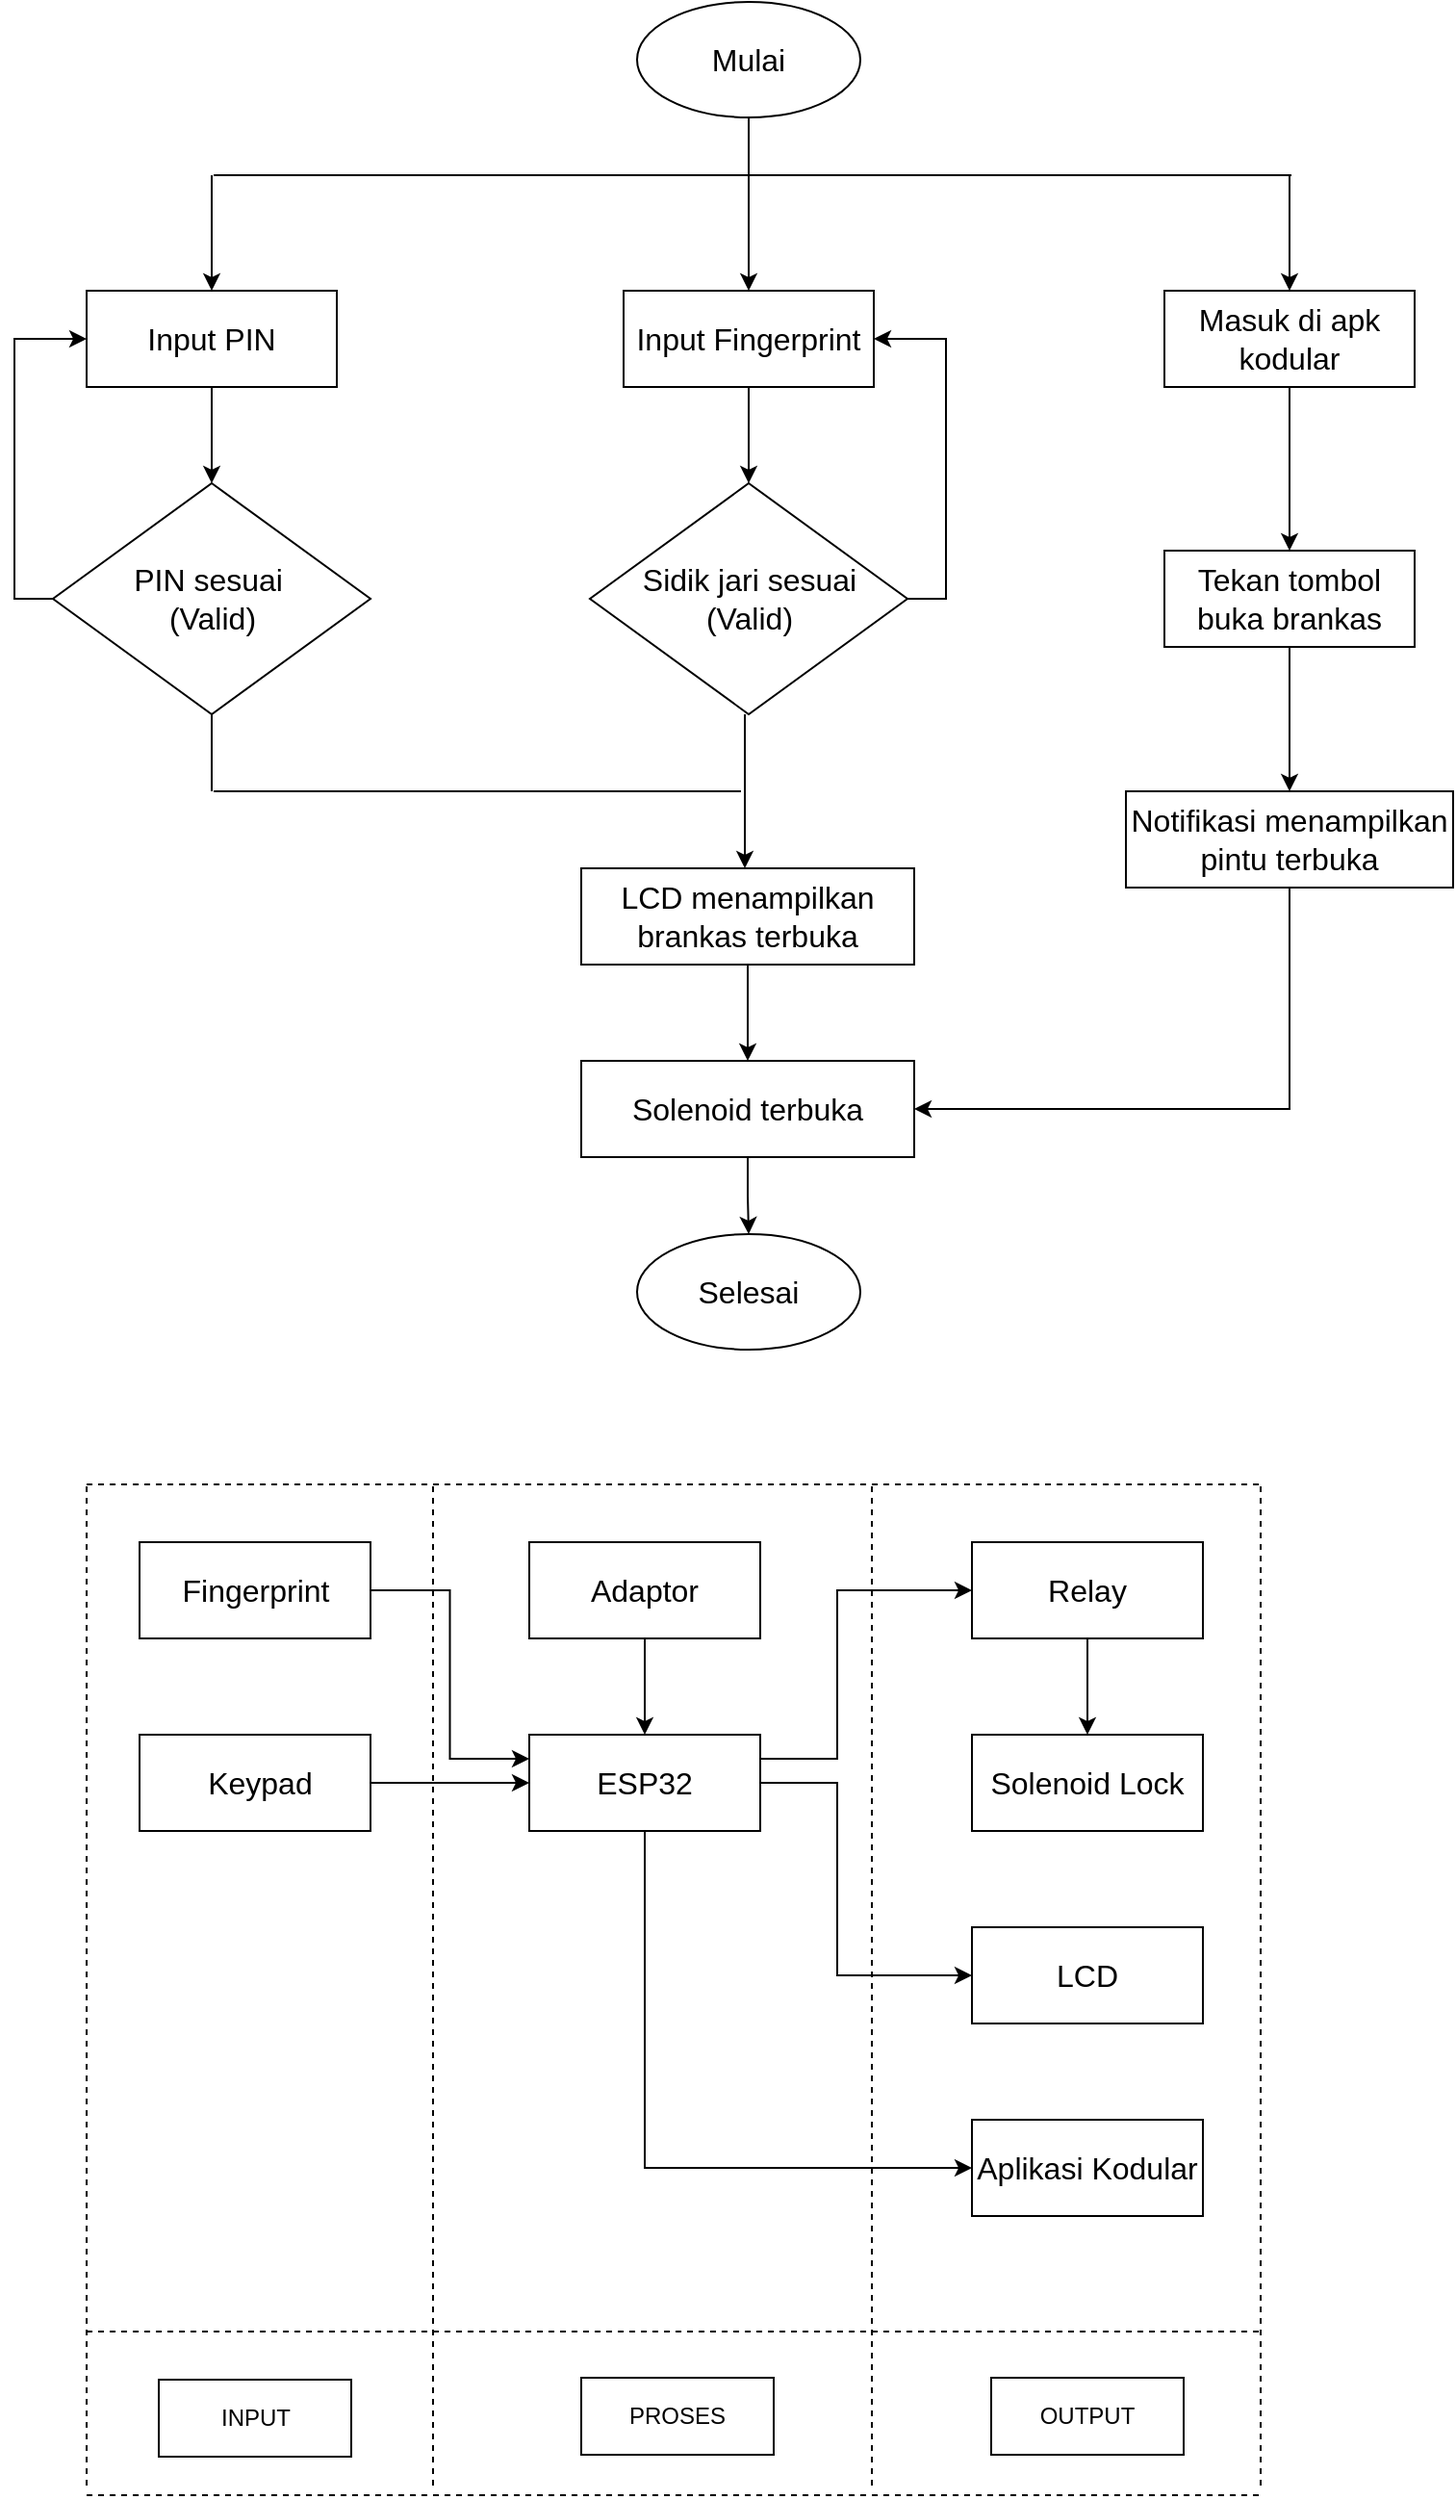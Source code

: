 <mxfile version="27.1.6">
  <diagram id="C5RBs43oDa-KdzZeNtuy" name="Page-1">
    <mxGraphModel dx="1048" dy="601" grid="1" gridSize="10" guides="1" tooltips="1" connect="1" arrows="1" fold="1" page="1" pageScale="1" pageWidth="827" pageHeight="1169" math="0" shadow="0">
      <root>
        <mxCell id="WIyWlLk6GJQsqaUBKTNV-0" />
        <mxCell id="WIyWlLk6GJQsqaUBKTNV-1" parent="WIyWlLk6GJQsqaUBKTNV-0" />
        <mxCell id="52M0mCqpVxW18Atk2zSs-10" style="edgeStyle=orthogonalEdgeStyle;rounded=0;orthogonalLoop=1;jettySize=auto;html=1;exitX=0.5;exitY=1;exitDx=0;exitDy=0;entryX=0.5;entryY=0;entryDx=0;entryDy=0;" parent="WIyWlLk6GJQsqaUBKTNV-1" source="52M0mCqpVxW18Atk2zSs-0" target="52M0mCqpVxW18Atk2zSs-3" edge="1">
          <mxGeometry relative="1" as="geometry" />
        </mxCell>
        <mxCell id="52M0mCqpVxW18Atk2zSs-0" value="&lt;font size=&quot;3&quot;&gt;Mulai&lt;/font&gt;" style="ellipse;whiteSpace=wrap;html=1;" parent="WIyWlLk6GJQsqaUBKTNV-1" vertex="1">
          <mxGeometry x="356" y="30" width="116" height="60" as="geometry" />
        </mxCell>
        <mxCell id="52M0mCqpVxW18Atk2zSs-31" style="edgeStyle=orthogonalEdgeStyle;rounded=0;orthogonalLoop=1;jettySize=auto;html=1;exitX=0.5;exitY=1;exitDx=0;exitDy=0;" parent="WIyWlLk6GJQsqaUBKTNV-1" source="52M0mCqpVxW18Atk2zSs-1" target="52M0mCqpVxW18Atk2zSs-4" edge="1">
          <mxGeometry relative="1" as="geometry" />
        </mxCell>
        <mxCell id="52M0mCqpVxW18Atk2zSs-1" value="&lt;font size=&quot;3&quot;&gt;Input PIN&lt;/font&gt;" style="rounded=0;whiteSpace=wrap;html=1;" parent="WIyWlLk6GJQsqaUBKTNV-1" vertex="1">
          <mxGeometry x="70" y="180" width="130" height="50" as="geometry" />
        </mxCell>
        <mxCell id="ykFBZs8yDmxxUk-7kaHK-1" style="edgeStyle=orthogonalEdgeStyle;rounded=0;orthogonalLoop=1;jettySize=auto;html=1;exitX=0.5;exitY=1;exitDx=0;exitDy=0;entryX=0.5;entryY=0;entryDx=0;entryDy=0;" parent="WIyWlLk6GJQsqaUBKTNV-1" source="52M0mCqpVxW18Atk2zSs-2" target="52M0mCqpVxW18Atk2zSs-20" edge="1">
          <mxGeometry relative="1" as="geometry" />
        </mxCell>
        <mxCell id="52M0mCqpVxW18Atk2zSs-2" value="&lt;font size=&quot;3&quot;&gt;Masuk di apk kodular&lt;/font&gt;" style="rounded=0;whiteSpace=wrap;html=1;" parent="WIyWlLk6GJQsqaUBKTNV-1" vertex="1">
          <mxGeometry x="630" y="180" width="130" height="50" as="geometry" />
        </mxCell>
        <mxCell id="52M0mCqpVxW18Atk2zSs-15" style="edgeStyle=orthogonalEdgeStyle;rounded=0;orthogonalLoop=1;jettySize=auto;html=1;exitX=0.5;exitY=1;exitDx=0;exitDy=0;" parent="WIyWlLk6GJQsqaUBKTNV-1" source="52M0mCqpVxW18Atk2zSs-3" target="52M0mCqpVxW18Atk2zSs-6" edge="1">
          <mxGeometry relative="1" as="geometry" />
        </mxCell>
        <mxCell id="52M0mCqpVxW18Atk2zSs-3" value="&lt;font size=&quot;3&quot;&gt;Input Fingerprint&lt;/font&gt;" style="rounded=0;whiteSpace=wrap;html=1;" parent="WIyWlLk6GJQsqaUBKTNV-1" vertex="1">
          <mxGeometry x="349" y="180" width="130" height="50" as="geometry" />
        </mxCell>
        <mxCell id="ykFBZs8yDmxxUk-7kaHK-18" style="edgeStyle=orthogonalEdgeStyle;rounded=0;orthogonalLoop=1;jettySize=auto;html=1;exitX=0;exitY=0.5;exitDx=0;exitDy=0;entryX=0;entryY=0.5;entryDx=0;entryDy=0;" parent="WIyWlLk6GJQsqaUBKTNV-1" source="52M0mCqpVxW18Atk2zSs-4" target="52M0mCqpVxW18Atk2zSs-1" edge="1">
          <mxGeometry relative="1" as="geometry" />
        </mxCell>
        <mxCell id="52M0mCqpVxW18Atk2zSs-4" value="&lt;font size=&quot;3&quot;&gt;PIN sesuai&amp;nbsp;&lt;/font&gt;&lt;div&gt;&lt;font size=&quot;3&quot;&gt;(Valid)&lt;/font&gt;&lt;/div&gt;" style="rhombus;whiteSpace=wrap;html=1;" parent="WIyWlLk6GJQsqaUBKTNV-1" vertex="1">
          <mxGeometry x="52.5" y="280" width="165" height="120" as="geometry" />
        </mxCell>
        <mxCell id="52M0mCqpVxW18Atk2zSs-25" style="edgeStyle=orthogonalEdgeStyle;rounded=0;orthogonalLoop=1;jettySize=auto;html=1;exitX=0.5;exitY=1;exitDx=0;exitDy=0;" parent="WIyWlLk6GJQsqaUBKTNV-1" edge="1">
          <mxGeometry relative="1" as="geometry">
            <mxPoint x="412" y="400" as="sourcePoint" />
            <mxPoint x="412" y="480" as="targetPoint" />
          </mxGeometry>
        </mxCell>
        <mxCell id="ykFBZs8yDmxxUk-7kaHK-19" style="edgeStyle=orthogonalEdgeStyle;rounded=0;orthogonalLoop=1;jettySize=auto;html=1;exitX=1;exitY=0.5;exitDx=0;exitDy=0;entryX=1;entryY=0.5;entryDx=0;entryDy=0;" parent="WIyWlLk6GJQsqaUBKTNV-1" source="52M0mCqpVxW18Atk2zSs-6" target="52M0mCqpVxW18Atk2zSs-3" edge="1">
          <mxGeometry relative="1" as="geometry" />
        </mxCell>
        <mxCell id="52M0mCqpVxW18Atk2zSs-6" value="&lt;font size=&quot;3&quot;&gt;Sidik jari sesuai&lt;/font&gt;&lt;div&gt;&lt;font size=&quot;3&quot;&gt;(Valid)&lt;/font&gt;&lt;/div&gt;" style="rhombus;whiteSpace=wrap;html=1;" parent="WIyWlLk6GJQsqaUBKTNV-1" vertex="1">
          <mxGeometry x="331.5" y="280" width="165" height="120" as="geometry" />
        </mxCell>
        <mxCell id="a-iwJlFP-FrSrI2S-R75-4" style="edgeStyle=orthogonalEdgeStyle;rounded=0;orthogonalLoop=1;jettySize=auto;html=1;exitX=0.5;exitY=1;exitDx=0;exitDy=0;entryX=0.5;entryY=0;entryDx=0;entryDy=0;" edge="1" parent="WIyWlLk6GJQsqaUBKTNV-1" source="52M0mCqpVxW18Atk2zSs-7" target="52M0mCqpVxW18Atk2zSs-9">
          <mxGeometry relative="1" as="geometry" />
        </mxCell>
        <mxCell id="52M0mCqpVxW18Atk2zSs-7" value="&lt;font size=&quot;3&quot;&gt;Solenoid terbuka&lt;/font&gt;" style="rounded=0;whiteSpace=wrap;html=1;" parent="WIyWlLk6GJQsqaUBKTNV-1" vertex="1">
          <mxGeometry x="327" y="580" width="173" height="50" as="geometry" />
        </mxCell>
        <mxCell id="a-iwJlFP-FrSrI2S-R75-3" style="edgeStyle=orthogonalEdgeStyle;rounded=0;orthogonalLoop=1;jettySize=auto;html=1;exitX=0.5;exitY=1;exitDx=0;exitDy=0;entryX=0.5;entryY=0;entryDx=0;entryDy=0;" edge="1" parent="WIyWlLk6GJQsqaUBKTNV-1" source="52M0mCqpVxW18Atk2zSs-8" target="52M0mCqpVxW18Atk2zSs-7">
          <mxGeometry relative="1" as="geometry" />
        </mxCell>
        <mxCell id="52M0mCqpVxW18Atk2zSs-8" value="&lt;font size=&quot;3&quot;&gt;LCD menampilkan brankas terbuka&lt;/font&gt;" style="rounded=0;whiteSpace=wrap;html=1;" parent="WIyWlLk6GJQsqaUBKTNV-1" vertex="1">
          <mxGeometry x="327" y="480" width="173" height="50" as="geometry" />
        </mxCell>
        <mxCell id="52M0mCqpVxW18Atk2zSs-9" value="&lt;font size=&quot;3&quot;&gt;Selesai&lt;/font&gt;" style="ellipse;whiteSpace=wrap;html=1;" parent="WIyWlLk6GJQsqaUBKTNV-1" vertex="1">
          <mxGeometry x="356" y="670" width="116" height="60" as="geometry" />
        </mxCell>
        <mxCell id="52M0mCqpVxW18Atk2zSs-11" value="" style="endArrow=none;html=1;rounded=0;" parent="WIyWlLk6GJQsqaUBKTNV-1" edge="1">
          <mxGeometry width="50" height="50" relative="1" as="geometry">
            <mxPoint x="136" y="120" as="sourcePoint" />
            <mxPoint x="696" y="120" as="targetPoint" />
          </mxGeometry>
        </mxCell>
        <mxCell id="52M0mCqpVxW18Atk2zSs-13" value="" style="endArrow=classic;html=1;rounded=0;entryX=0.5;entryY=0;entryDx=0;entryDy=0;" parent="WIyWlLk6GJQsqaUBKTNV-1" target="52M0mCqpVxW18Atk2zSs-1" edge="1">
          <mxGeometry width="50" height="50" relative="1" as="geometry">
            <mxPoint x="135" y="120" as="sourcePoint" />
            <mxPoint x="190" y="70" as="targetPoint" />
          </mxGeometry>
        </mxCell>
        <mxCell id="52M0mCqpVxW18Atk2zSs-14" value="" style="endArrow=classic;html=1;rounded=0;entryX=0.5;entryY=0;entryDx=0;entryDy=0;" parent="WIyWlLk6GJQsqaUBKTNV-1" target="52M0mCqpVxW18Atk2zSs-2" edge="1">
          <mxGeometry width="50" height="50" relative="1" as="geometry">
            <mxPoint x="695" y="120" as="sourcePoint" />
            <mxPoint x="740" y="70" as="targetPoint" />
          </mxGeometry>
        </mxCell>
        <mxCell id="a-iwJlFP-FrSrI2S-R75-1" style="edgeStyle=orthogonalEdgeStyle;rounded=0;orthogonalLoop=1;jettySize=auto;html=1;exitX=0.5;exitY=1;exitDx=0;exitDy=0;entryX=0.5;entryY=0;entryDx=0;entryDy=0;" edge="1" parent="WIyWlLk6GJQsqaUBKTNV-1" source="52M0mCqpVxW18Atk2zSs-20" target="a-iwJlFP-FrSrI2S-R75-0">
          <mxGeometry relative="1" as="geometry" />
        </mxCell>
        <mxCell id="52M0mCqpVxW18Atk2zSs-20" value="&lt;font size=&quot;3&quot;&gt;&lt;font style=&quot;vertical-align: inherit;&quot;&gt;&lt;font style=&quot;vertical-align: inherit;&quot;&gt;Tekan tombol buka brankas&lt;/font&gt;&lt;/font&gt;&lt;/font&gt;" style="rounded=0;whiteSpace=wrap;html=1;" parent="WIyWlLk6GJQsqaUBKTNV-1" vertex="1">
          <mxGeometry x="630" y="315" width="130" height="50" as="geometry" />
        </mxCell>
        <mxCell id="52M0mCqpVxW18Atk2zSs-28" value="" style="endArrow=none;html=1;rounded=0;" parent="WIyWlLk6GJQsqaUBKTNV-1" edge="1">
          <mxGeometry width="50" height="50" relative="1" as="geometry">
            <mxPoint x="136" y="440" as="sourcePoint" />
            <mxPoint x="410" y="440" as="targetPoint" />
          </mxGeometry>
        </mxCell>
        <mxCell id="52M0mCqpVxW18Atk2zSs-30" value="" style="endArrow=none;html=1;rounded=0;" parent="WIyWlLk6GJQsqaUBKTNV-1" edge="1">
          <mxGeometry width="50" height="50" relative="1" as="geometry">
            <mxPoint x="135" y="440" as="sourcePoint" />
            <mxPoint x="135" y="400" as="targetPoint" />
          </mxGeometry>
        </mxCell>
        <mxCell id="ykFBZs8yDmxxUk-7kaHK-33" style="edgeStyle=orthogonalEdgeStyle;rounded=0;orthogonalLoop=1;jettySize=auto;html=1;exitX=1;exitY=0.5;exitDx=0;exitDy=0;entryX=0;entryY=0.25;entryDx=0;entryDy=0;" parent="WIyWlLk6GJQsqaUBKTNV-1" source="xbkrUeKxWcu6e-JEVU1y-1" target="xbkrUeKxWcu6e-JEVU1y-3" edge="1">
          <mxGeometry relative="1" as="geometry" />
        </mxCell>
        <mxCell id="xbkrUeKxWcu6e-JEVU1y-1" value="&lt;font size=&quot;3&quot;&gt;&lt;font style=&quot;vertical-align: inherit;&quot;&gt;&lt;font style=&quot;vertical-align: inherit;&quot;&gt;Fingerprint&lt;/font&gt;&lt;/font&gt;&lt;/font&gt;" style="rounded=0;whiteSpace=wrap;html=1;" parent="WIyWlLk6GJQsqaUBKTNV-1" vertex="1">
          <mxGeometry x="97.5" y="830" width="120" height="50" as="geometry" />
        </mxCell>
        <mxCell id="ykFBZs8yDmxxUk-7kaHK-32" style="edgeStyle=orthogonalEdgeStyle;rounded=0;orthogonalLoop=1;jettySize=auto;html=1;exitX=1;exitY=0.5;exitDx=0;exitDy=0;entryX=0;entryY=0.5;entryDx=0;entryDy=0;" parent="WIyWlLk6GJQsqaUBKTNV-1" source="xbkrUeKxWcu6e-JEVU1y-2" target="xbkrUeKxWcu6e-JEVU1y-3" edge="1">
          <mxGeometry relative="1" as="geometry" />
        </mxCell>
        <mxCell id="xbkrUeKxWcu6e-JEVU1y-2" value="&lt;font size=&quot;3&quot;&gt;&lt;font style=&quot;vertical-align: inherit;&quot;&gt;&lt;font style=&quot;vertical-align: inherit;&quot;&gt;&amp;nbsp;Keypad&lt;/font&gt;&lt;/font&gt;&lt;/font&gt;" style="rounded=0;whiteSpace=wrap;html=1;" parent="WIyWlLk6GJQsqaUBKTNV-1" vertex="1">
          <mxGeometry x="97.5" y="930" width="120" height="50" as="geometry" />
        </mxCell>
        <mxCell id="ykFBZs8yDmxxUk-7kaHK-28" style="edgeStyle=orthogonalEdgeStyle;rounded=0;orthogonalLoop=1;jettySize=auto;html=1;exitX=0.5;exitY=1;exitDx=0;exitDy=0;entryX=0;entryY=0.5;entryDx=0;entryDy=0;" parent="WIyWlLk6GJQsqaUBKTNV-1" source="xbkrUeKxWcu6e-JEVU1y-3" target="xbkrUeKxWcu6e-JEVU1y-9" edge="1">
          <mxGeometry relative="1" as="geometry" />
        </mxCell>
        <mxCell id="ykFBZs8yDmxxUk-7kaHK-30" style="edgeStyle=orthogonalEdgeStyle;rounded=0;orthogonalLoop=1;jettySize=auto;html=1;exitX=1;exitY=0.5;exitDx=0;exitDy=0;entryX=0;entryY=0.5;entryDx=0;entryDy=0;" parent="WIyWlLk6GJQsqaUBKTNV-1" source="xbkrUeKxWcu6e-JEVU1y-3" target="xbkrUeKxWcu6e-JEVU1y-4" edge="1">
          <mxGeometry relative="1" as="geometry">
            <Array as="points">
              <mxPoint x="460" y="955" />
              <mxPoint x="460" y="1055" />
            </Array>
          </mxGeometry>
        </mxCell>
        <mxCell id="ykFBZs8yDmxxUk-7kaHK-31" style="edgeStyle=orthogonalEdgeStyle;rounded=0;orthogonalLoop=1;jettySize=auto;html=1;exitX=1;exitY=0.25;exitDx=0;exitDy=0;entryX=0;entryY=0.5;entryDx=0;entryDy=0;" parent="WIyWlLk6GJQsqaUBKTNV-1" source="xbkrUeKxWcu6e-JEVU1y-3" target="xbkrUeKxWcu6e-JEVU1y-6" edge="1">
          <mxGeometry relative="1" as="geometry">
            <Array as="points">
              <mxPoint x="460" y="943" />
              <mxPoint x="460" y="855" />
            </Array>
          </mxGeometry>
        </mxCell>
        <mxCell id="xbkrUeKxWcu6e-JEVU1y-3" value="&lt;font size=&quot;3&quot;&gt;&lt;font style=&quot;vertical-align: inherit;&quot;&gt;&lt;font style=&quot;vertical-align: inherit;&quot;&gt;ESP32&lt;/font&gt;&lt;/font&gt;&lt;/font&gt;" style="rounded=0;whiteSpace=wrap;html=1;" parent="WIyWlLk6GJQsqaUBKTNV-1" vertex="1">
          <mxGeometry x="300" y="930" width="120" height="50" as="geometry" />
        </mxCell>
        <mxCell id="xbkrUeKxWcu6e-JEVU1y-4" value="&lt;font size=&quot;3&quot;&gt;LCD&lt;/font&gt;" style="rounded=0;whiteSpace=wrap;html=1;" parent="WIyWlLk6GJQsqaUBKTNV-1" vertex="1">
          <mxGeometry x="530" y="1030" width="120" height="50" as="geometry" />
        </mxCell>
        <mxCell id="ykFBZs8yDmxxUk-7kaHK-26" style="edgeStyle=orthogonalEdgeStyle;rounded=0;orthogonalLoop=1;jettySize=auto;html=1;exitX=0.5;exitY=1;exitDx=0;exitDy=0;entryX=0.5;entryY=0;entryDx=0;entryDy=0;" parent="WIyWlLk6GJQsqaUBKTNV-1" source="xbkrUeKxWcu6e-JEVU1y-5" target="xbkrUeKxWcu6e-JEVU1y-3" edge="1">
          <mxGeometry relative="1" as="geometry" />
        </mxCell>
        <mxCell id="xbkrUeKxWcu6e-JEVU1y-5" value="&lt;font size=&quot;3&quot;&gt;&lt;font style=&quot;vertical-align: inherit;&quot;&gt;&lt;font style=&quot;vertical-align: inherit;&quot;&gt;Adaptor&lt;/font&gt;&lt;/font&gt;&lt;/font&gt;" style="rounded=0;whiteSpace=wrap;html=1;" parent="WIyWlLk6GJQsqaUBKTNV-1" vertex="1">
          <mxGeometry x="300" y="830" width="120" height="50" as="geometry" />
        </mxCell>
        <mxCell id="xbkrUeKxWcu6e-JEVU1y-18" style="edgeStyle=orthogonalEdgeStyle;rounded=0;orthogonalLoop=1;jettySize=auto;html=1;exitX=0.5;exitY=1;exitDx=0;exitDy=0;entryX=0.5;entryY=0;entryDx=0;entryDy=0;" parent="WIyWlLk6GJQsqaUBKTNV-1" source="xbkrUeKxWcu6e-JEVU1y-6" target="xbkrUeKxWcu6e-JEVU1y-7" edge="1">
          <mxGeometry relative="1" as="geometry" />
        </mxCell>
        <mxCell id="xbkrUeKxWcu6e-JEVU1y-6" value="&lt;font size=&quot;3&quot;&gt;&lt;font style=&quot;vertical-align: inherit;&quot;&gt;&lt;font style=&quot;vertical-align: inherit;&quot;&gt;Relay&lt;/font&gt;&lt;/font&gt;&lt;/font&gt;" style="rounded=0;whiteSpace=wrap;html=1;" parent="WIyWlLk6GJQsqaUBKTNV-1" vertex="1">
          <mxGeometry x="530" y="830" width="120" height="50" as="geometry" />
        </mxCell>
        <mxCell id="xbkrUeKxWcu6e-JEVU1y-7" value="&lt;font size=&quot;3&quot;&gt;&lt;font style=&quot;vertical-align: inherit;&quot;&gt;&lt;font style=&quot;vertical-align: inherit;&quot;&gt;Solenoid Lock&lt;/font&gt;&lt;/font&gt;&lt;/font&gt;" style="rounded=0;whiteSpace=wrap;html=1;" parent="WIyWlLk6GJQsqaUBKTNV-1" vertex="1">
          <mxGeometry x="530" y="930" width="120" height="50" as="geometry" />
        </mxCell>
        <mxCell id="xbkrUeKxWcu6e-JEVU1y-9" value="&lt;font size=&quot;3&quot;&gt;&lt;font style=&quot;vertical-align: inherit;&quot;&gt;&lt;font style=&quot;vertical-align: inherit;&quot;&gt;Aplikasi Kodular&lt;/font&gt;&lt;/font&gt;&lt;/font&gt;" style="rounded=0;whiteSpace=wrap;html=1;" parent="WIyWlLk6GJQsqaUBKTNV-1" vertex="1">
          <mxGeometry x="530" y="1130" width="120" height="50" as="geometry" />
        </mxCell>
        <mxCell id="ykFBZs8yDmxxUk-7kaHK-2" value="&lt;font style=&quot;vertical-align: inherit;&quot;&gt;&lt;font style=&quot;vertical-align: inherit;&quot;&gt;INPUT&lt;/font&gt;&lt;/font&gt;" style="rounded=0;whiteSpace=wrap;html=1;" parent="WIyWlLk6GJQsqaUBKTNV-1" vertex="1">
          <mxGeometry x="107.5" y="1265" width="100" height="40" as="geometry" />
        </mxCell>
        <mxCell id="ykFBZs8yDmxxUk-7kaHK-3" value="&lt;font style=&quot;vertical-align: inherit;&quot;&gt;&lt;font style=&quot;vertical-align: inherit;&quot;&gt;PROSES&lt;/font&gt;&lt;/font&gt;" style="rounded=0;whiteSpace=wrap;html=1;" parent="WIyWlLk6GJQsqaUBKTNV-1" vertex="1">
          <mxGeometry x="327" y="1264" width="100" height="40" as="geometry" />
        </mxCell>
        <mxCell id="ykFBZs8yDmxxUk-7kaHK-4" value="&lt;font style=&quot;vertical-align: inherit;&quot;&gt;&lt;font style=&quot;vertical-align: inherit;&quot;&gt;OUTPUT&lt;/font&gt;&lt;/font&gt;" style="rounded=0;whiteSpace=wrap;html=1;" parent="WIyWlLk6GJQsqaUBKTNV-1" vertex="1">
          <mxGeometry x="540" y="1264" width="100" height="40" as="geometry" />
        </mxCell>
        <mxCell id="ykFBZs8yDmxxUk-7kaHK-6" value="" style="endArrow=none;dashed=1;html=1;rounded=0;" parent="WIyWlLk6GJQsqaUBKTNV-1" edge="1">
          <mxGeometry width="50" height="50" relative="1" as="geometry">
            <mxPoint x="70" y="1320" as="sourcePoint" />
            <mxPoint x="70" y="800" as="targetPoint" />
          </mxGeometry>
        </mxCell>
        <mxCell id="ykFBZs8yDmxxUk-7kaHK-7" value="" style="endArrow=none;dashed=1;html=1;rounded=0;" parent="WIyWlLk6GJQsqaUBKTNV-1" edge="1">
          <mxGeometry width="50" height="50" relative="1" as="geometry">
            <mxPoint x="70" y="800" as="sourcePoint" />
            <mxPoint x="680" y="800" as="targetPoint" />
          </mxGeometry>
        </mxCell>
        <mxCell id="ykFBZs8yDmxxUk-7kaHK-8" value="" style="endArrow=none;dashed=1;html=1;rounded=0;" parent="WIyWlLk6GJQsqaUBKTNV-1" edge="1">
          <mxGeometry width="50" height="50" relative="1" as="geometry">
            <mxPoint x="680" y="1320" as="sourcePoint" />
            <mxPoint x="680" y="800" as="targetPoint" />
          </mxGeometry>
        </mxCell>
        <mxCell id="ykFBZs8yDmxxUk-7kaHK-9" value="" style="endArrow=none;dashed=1;html=1;rounded=0;" parent="WIyWlLk6GJQsqaUBKTNV-1" edge="1">
          <mxGeometry width="50" height="50" relative="1" as="geometry">
            <mxPoint x="70" y="1325" as="sourcePoint" />
            <mxPoint x="680" y="1325" as="targetPoint" />
          </mxGeometry>
        </mxCell>
        <mxCell id="ykFBZs8yDmxxUk-7kaHK-10" value="" style="endArrow=none;dashed=1;html=1;rounded=0;" parent="WIyWlLk6GJQsqaUBKTNV-1" edge="1">
          <mxGeometry width="50" height="50" relative="1" as="geometry">
            <mxPoint x="70" y="1240" as="sourcePoint" />
            <mxPoint x="680" y="1240" as="targetPoint" />
          </mxGeometry>
        </mxCell>
        <mxCell id="ykFBZs8yDmxxUk-7kaHK-11" value="" style="endArrow=none;dashed=1;html=1;rounded=0;" parent="WIyWlLk6GJQsqaUBKTNV-1" edge="1">
          <mxGeometry width="50" height="50" relative="1" as="geometry">
            <mxPoint x="250" y="1320" as="sourcePoint" />
            <mxPoint x="250" y="800" as="targetPoint" />
          </mxGeometry>
        </mxCell>
        <mxCell id="ykFBZs8yDmxxUk-7kaHK-12" value="" style="endArrow=none;dashed=1;html=1;rounded=0;" parent="WIyWlLk6GJQsqaUBKTNV-1" edge="1">
          <mxGeometry width="50" height="50" relative="1" as="geometry">
            <mxPoint x="478" y="1320" as="sourcePoint" />
            <mxPoint x="478" y="801" as="targetPoint" />
          </mxGeometry>
        </mxCell>
        <mxCell id="a-iwJlFP-FrSrI2S-R75-2" style="edgeStyle=orthogonalEdgeStyle;rounded=0;orthogonalLoop=1;jettySize=auto;html=1;exitX=0.5;exitY=1;exitDx=0;exitDy=0;entryX=1;entryY=0.5;entryDx=0;entryDy=0;" edge="1" parent="WIyWlLk6GJQsqaUBKTNV-1" source="a-iwJlFP-FrSrI2S-R75-0" target="52M0mCqpVxW18Atk2zSs-7">
          <mxGeometry relative="1" as="geometry" />
        </mxCell>
        <mxCell id="a-iwJlFP-FrSrI2S-R75-0" value="&lt;font size=&quot;3&quot;&gt;&lt;font style=&quot;vertical-align: inherit;&quot;&gt;&lt;font style=&quot;vertical-align: inherit;&quot;&gt;Notifikasi menampilkan pintu terbuka&lt;/font&gt;&lt;/font&gt;&lt;/font&gt;" style="rounded=0;whiteSpace=wrap;html=1;" vertex="1" parent="WIyWlLk6GJQsqaUBKTNV-1">
          <mxGeometry x="610" y="440" width="170" height="50" as="geometry" />
        </mxCell>
      </root>
    </mxGraphModel>
  </diagram>
</mxfile>
